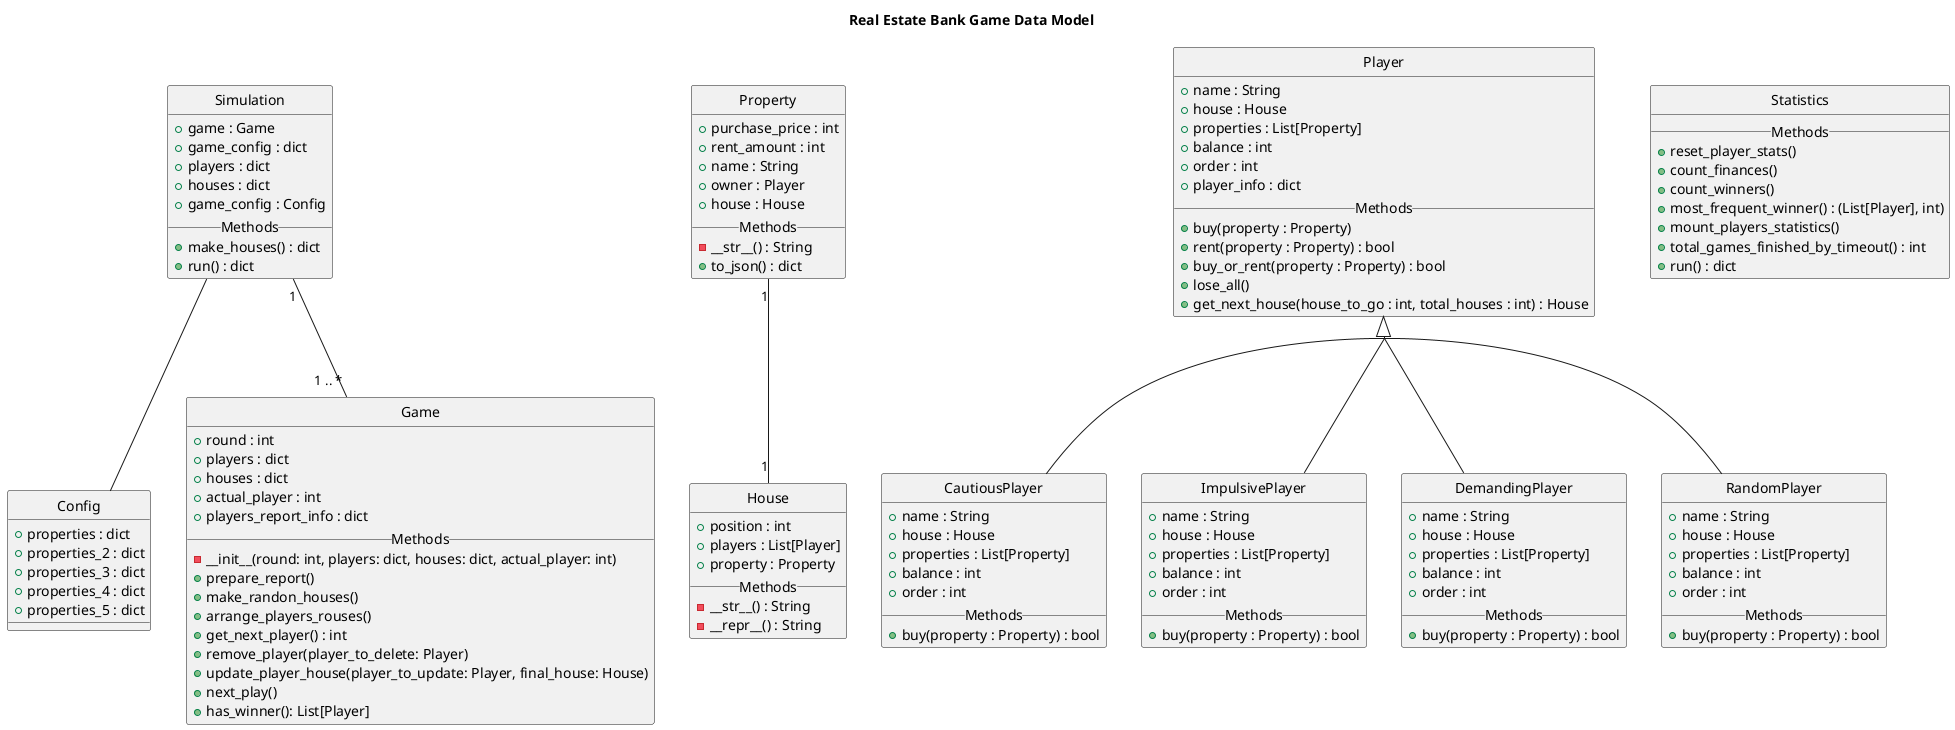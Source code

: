 @startuml
title Real Estate Bank Game Data Model

skinparam style strictuml
skinparam groupInheritance 2

class Config {
    +properties : dict
    +properties_2 : dict
    +properties_3 : dict
    +properties_4 : dict
    +properties_5 : dict
}

class Property {
    +purchase_price : int
    +rent_amount : int
    +name : String
    +owner : Player
    +house : House
    __ Methods __
    -__str__() : String
    +to_json() : dict
}

class House {
    +position : int
    +players : List[Player]
    +property : Property
    __ Methods __
    -__str__() : String
    -__repr__() : String
}

Property "1" -- "1" House

class Game {
    +round : int
    +players : dict
    +houses : dict
    +actual_player : int
    +players_report_info : dict
    __ Methods __
    -__init__(round: int, players: dict, houses: dict, actual_player: int)
    +prepare_report()
    +make_randon_houses()
    +arrange_players_rouses()
    +get_next_player() : int
    +remove_player(player_to_delete: Player)
    +update_player_house(player_to_update: Player, final_house: House)
    +next_play()
    +has_winner(): List[Player]
}

class Player {
    +name : String
    +house : House
    +properties : List[Property]
    +balance : int
    +order : int
    +player_info : dict
    __ Methods __
    +buy(property : Property)
    +rent(property : Property) : bool
    +buy_or_rent(property : Property) : bool
    +lose_all()
    +get_next_house(house_to_go : int, total_houses : int) : House
}

class CautiousPlayer extends Player {
    +name : String
    +house : House
    +properties : List[Property]
    +balance : int
    +order : int
    __ Methods __
    +buy(property : Property) : bool
}
class ImpulsivePlayer extends Player {
    +name : String
    +house : House
    +properties : List[Property]
    +balance : int
    +order : int
    __ Methods __
    +buy(property : Property) : bool
}
class DemandingPlayer extends Player {
    +name : String
    +house : House
    +properties : List[Property]
    +balance : int
    +order : int
    __ Methods __
    +buy(property : Property) : bool
}
class RandomPlayer extends Player {
    +name : String
    +house : House
    +properties : List[Property]
    +balance : int
    +order : int
    __ Methods __
    +buy(property : Property) : bool
}

class Simulation {
    +game : Game
    +game_config : dict
    +players : dict
    +houses : dict
    +game_config : Config
    __ Methods __
    +make_houses() : dict
    +run() : dict
}

Simulation "1" -- "1 .. *" Game
Simulation -- Config

class Statistics {
    __ Methods __
    +reset_player_stats()
    +count_finances()
    +count_winners()
    +most_frequent_winner() : (List[Player], int)
    +mount_players_statistics()
    +total_games_finished_by_timeout() : int
    +run() : dict
}


@enduml